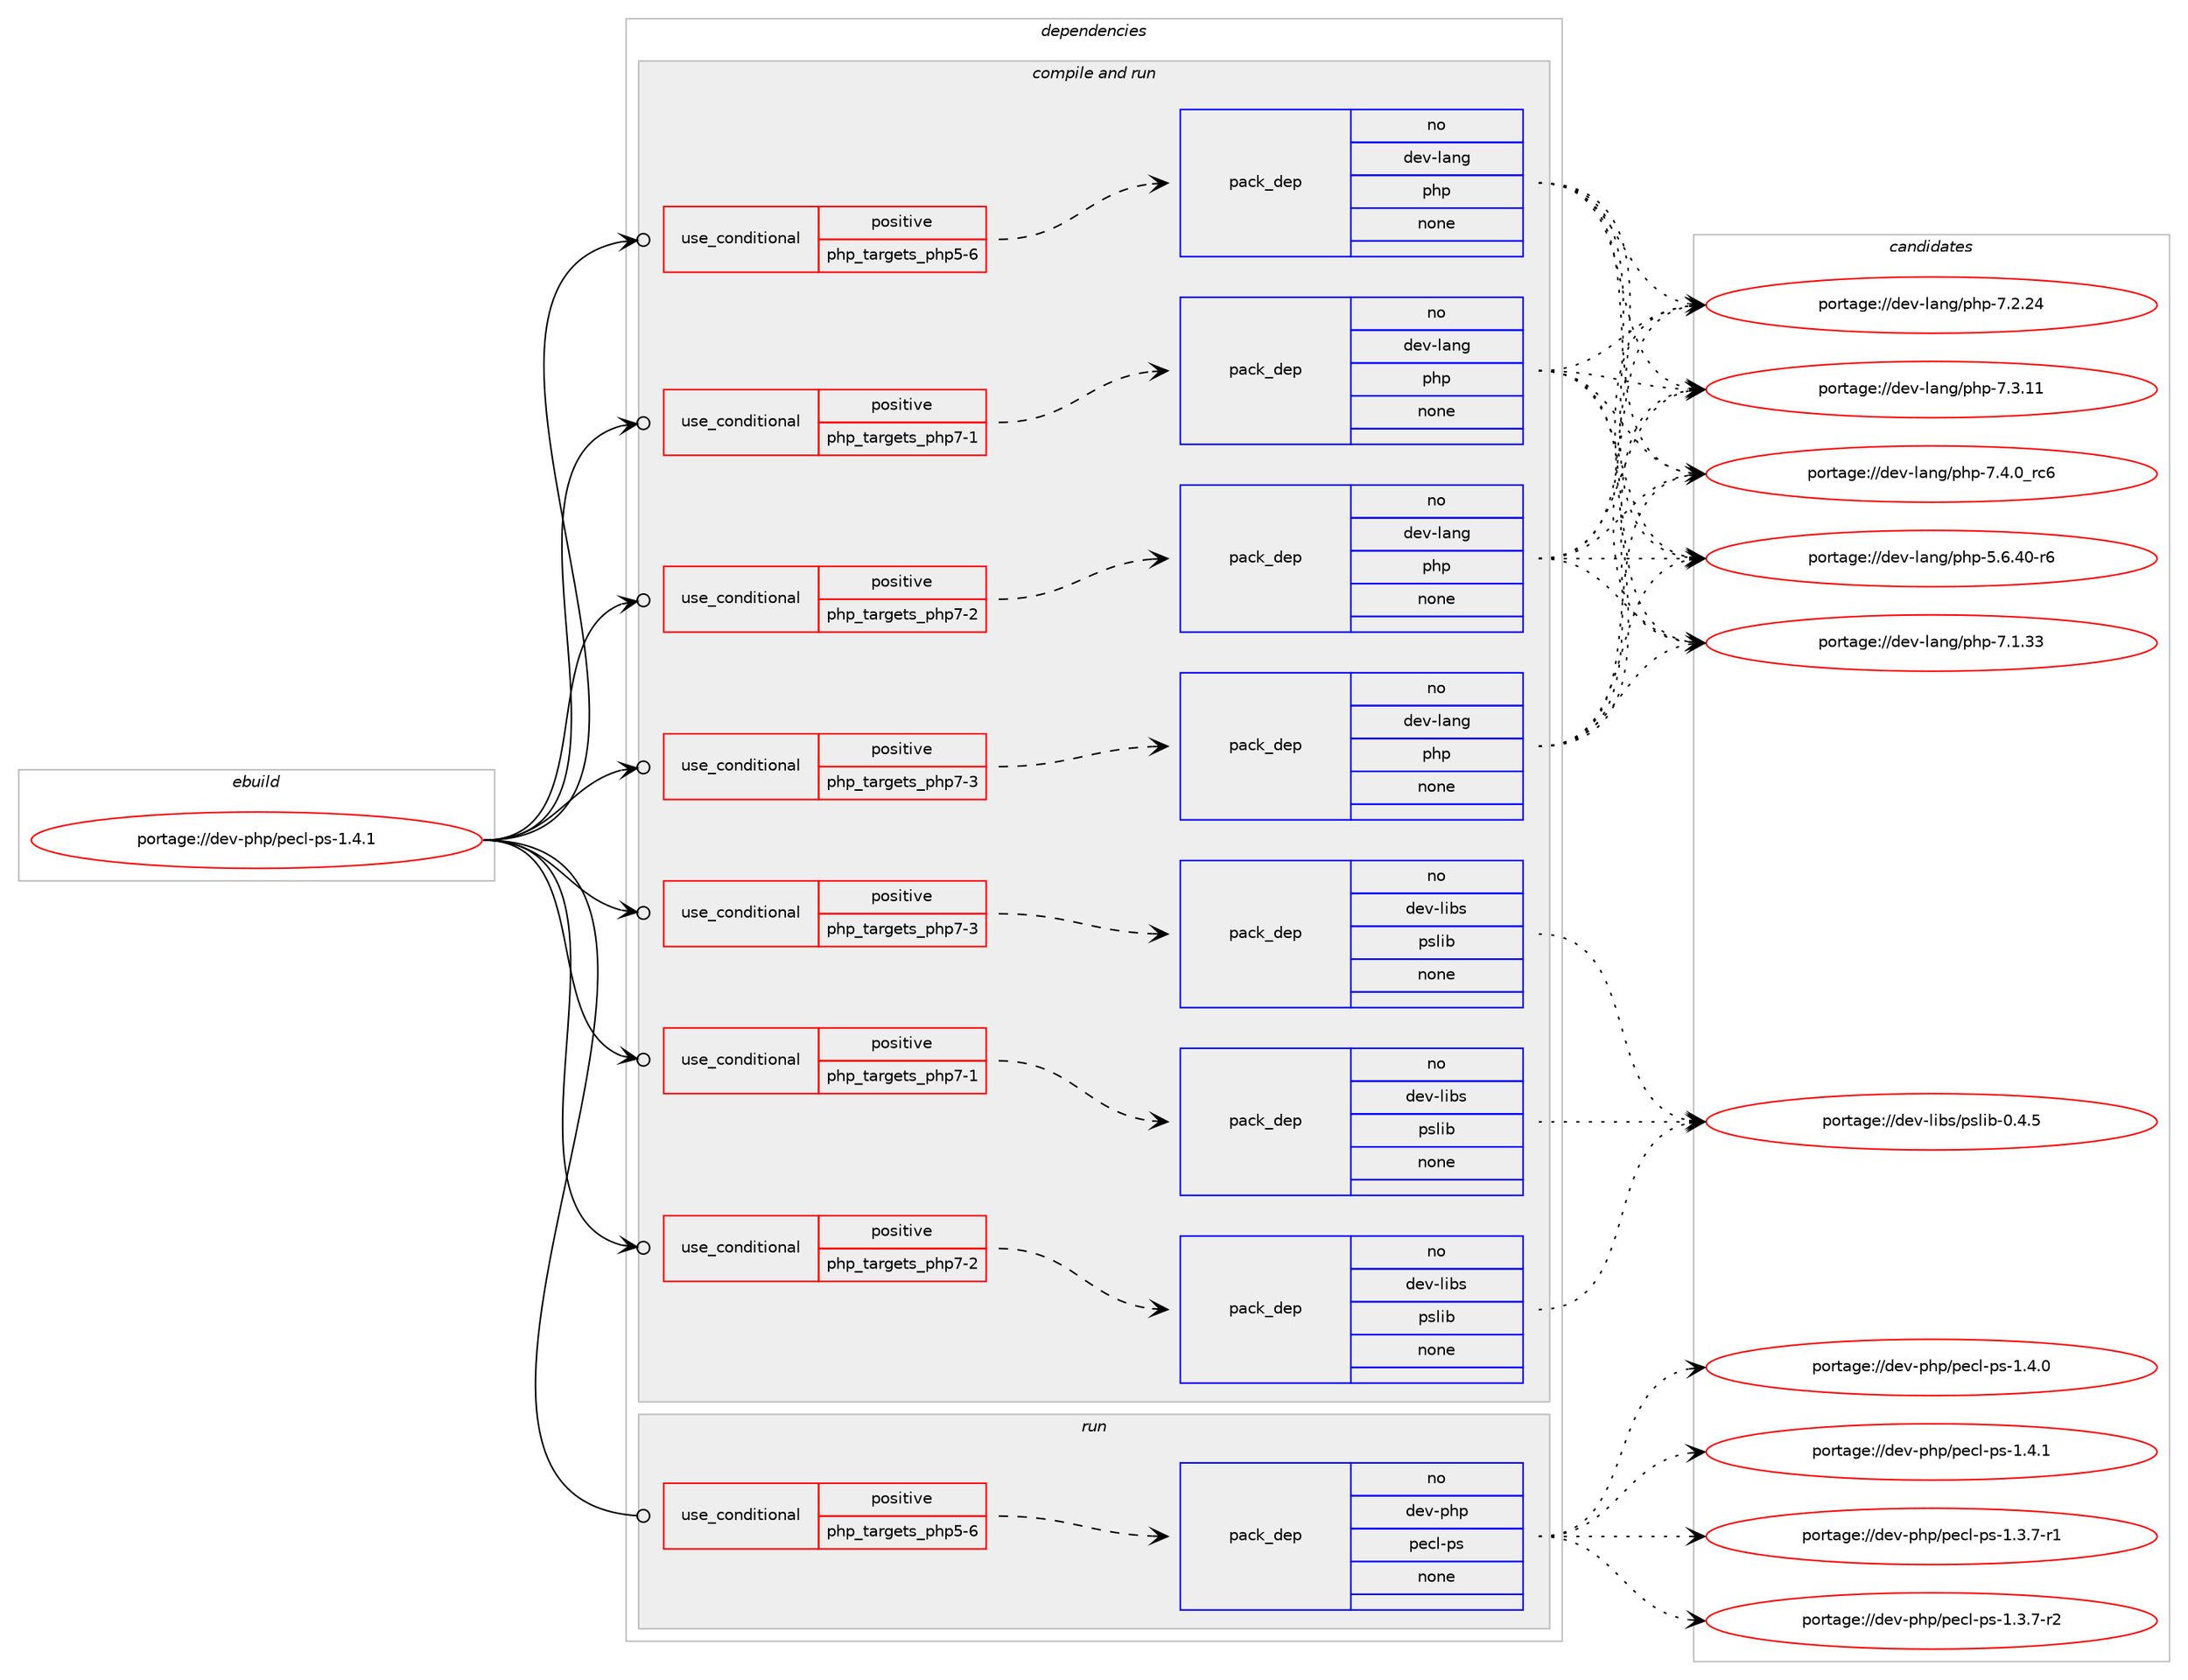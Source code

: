 digraph prolog {

# *************
# Graph options
# *************

newrank=true;
concentrate=true;
compound=true;
graph [rankdir=LR,fontname=Helvetica,fontsize=10,ranksep=1.5];#, ranksep=2.5, nodesep=0.2];
edge  [arrowhead=vee];
node  [fontname=Helvetica,fontsize=10];

# **********
# The ebuild
# **********

subgraph cluster_leftcol {
color=gray;
rank=same;
label=<<i>ebuild</i>>;
id [label="portage://dev-php/pecl-ps-1.4.1", color=red, width=4, href="../dev-php/pecl-ps-1.4.1.svg"];
}

# ****************
# The dependencies
# ****************

subgraph cluster_midcol {
color=gray;
label=<<i>dependencies</i>>;
subgraph cluster_compile {
fillcolor="#eeeeee";
style=filled;
label=<<i>compile</i>>;
}
subgraph cluster_compileandrun {
fillcolor="#eeeeee";
style=filled;
label=<<i>compile and run</i>>;
subgraph cond24445 {
dependency125896 [label=<<TABLE BORDER="0" CELLBORDER="1" CELLSPACING="0" CELLPADDING="4"><TR><TD ROWSPAN="3" CELLPADDING="10">use_conditional</TD></TR><TR><TD>positive</TD></TR><TR><TD>php_targets_php5-6</TD></TR></TABLE>>, shape=none, color=red];
subgraph pack98188 {
dependency125897 [label=<<TABLE BORDER="0" CELLBORDER="1" CELLSPACING="0" CELLPADDING="4" WIDTH="220"><TR><TD ROWSPAN="6" CELLPADDING="30">pack_dep</TD></TR><TR><TD WIDTH="110">no</TD></TR><TR><TD>dev-lang</TD></TR><TR><TD>php</TD></TR><TR><TD>none</TD></TR><TR><TD></TD></TR></TABLE>>, shape=none, color=blue];
}
dependency125896:e -> dependency125897:w [weight=20,style="dashed",arrowhead="vee"];
}
id:e -> dependency125896:w [weight=20,style="solid",arrowhead="odotvee"];
subgraph cond24446 {
dependency125898 [label=<<TABLE BORDER="0" CELLBORDER="1" CELLSPACING="0" CELLPADDING="4"><TR><TD ROWSPAN="3" CELLPADDING="10">use_conditional</TD></TR><TR><TD>positive</TD></TR><TR><TD>php_targets_php7-1</TD></TR></TABLE>>, shape=none, color=red];
subgraph pack98189 {
dependency125899 [label=<<TABLE BORDER="0" CELLBORDER="1" CELLSPACING="0" CELLPADDING="4" WIDTH="220"><TR><TD ROWSPAN="6" CELLPADDING="30">pack_dep</TD></TR><TR><TD WIDTH="110">no</TD></TR><TR><TD>dev-lang</TD></TR><TR><TD>php</TD></TR><TR><TD>none</TD></TR><TR><TD></TD></TR></TABLE>>, shape=none, color=blue];
}
dependency125898:e -> dependency125899:w [weight=20,style="dashed",arrowhead="vee"];
}
id:e -> dependency125898:w [weight=20,style="solid",arrowhead="odotvee"];
subgraph cond24447 {
dependency125900 [label=<<TABLE BORDER="0" CELLBORDER="1" CELLSPACING="0" CELLPADDING="4"><TR><TD ROWSPAN="3" CELLPADDING="10">use_conditional</TD></TR><TR><TD>positive</TD></TR><TR><TD>php_targets_php7-1</TD></TR></TABLE>>, shape=none, color=red];
subgraph pack98190 {
dependency125901 [label=<<TABLE BORDER="0" CELLBORDER="1" CELLSPACING="0" CELLPADDING="4" WIDTH="220"><TR><TD ROWSPAN="6" CELLPADDING="30">pack_dep</TD></TR><TR><TD WIDTH="110">no</TD></TR><TR><TD>dev-libs</TD></TR><TR><TD>pslib</TD></TR><TR><TD>none</TD></TR><TR><TD></TD></TR></TABLE>>, shape=none, color=blue];
}
dependency125900:e -> dependency125901:w [weight=20,style="dashed",arrowhead="vee"];
}
id:e -> dependency125900:w [weight=20,style="solid",arrowhead="odotvee"];
subgraph cond24448 {
dependency125902 [label=<<TABLE BORDER="0" CELLBORDER="1" CELLSPACING="0" CELLPADDING="4"><TR><TD ROWSPAN="3" CELLPADDING="10">use_conditional</TD></TR><TR><TD>positive</TD></TR><TR><TD>php_targets_php7-2</TD></TR></TABLE>>, shape=none, color=red];
subgraph pack98191 {
dependency125903 [label=<<TABLE BORDER="0" CELLBORDER="1" CELLSPACING="0" CELLPADDING="4" WIDTH="220"><TR><TD ROWSPAN="6" CELLPADDING="30">pack_dep</TD></TR><TR><TD WIDTH="110">no</TD></TR><TR><TD>dev-lang</TD></TR><TR><TD>php</TD></TR><TR><TD>none</TD></TR><TR><TD></TD></TR></TABLE>>, shape=none, color=blue];
}
dependency125902:e -> dependency125903:w [weight=20,style="dashed",arrowhead="vee"];
}
id:e -> dependency125902:w [weight=20,style="solid",arrowhead="odotvee"];
subgraph cond24449 {
dependency125904 [label=<<TABLE BORDER="0" CELLBORDER="1" CELLSPACING="0" CELLPADDING="4"><TR><TD ROWSPAN="3" CELLPADDING="10">use_conditional</TD></TR><TR><TD>positive</TD></TR><TR><TD>php_targets_php7-2</TD></TR></TABLE>>, shape=none, color=red];
subgraph pack98192 {
dependency125905 [label=<<TABLE BORDER="0" CELLBORDER="1" CELLSPACING="0" CELLPADDING="4" WIDTH="220"><TR><TD ROWSPAN="6" CELLPADDING="30">pack_dep</TD></TR><TR><TD WIDTH="110">no</TD></TR><TR><TD>dev-libs</TD></TR><TR><TD>pslib</TD></TR><TR><TD>none</TD></TR><TR><TD></TD></TR></TABLE>>, shape=none, color=blue];
}
dependency125904:e -> dependency125905:w [weight=20,style="dashed",arrowhead="vee"];
}
id:e -> dependency125904:w [weight=20,style="solid",arrowhead="odotvee"];
subgraph cond24450 {
dependency125906 [label=<<TABLE BORDER="0" CELLBORDER="1" CELLSPACING="0" CELLPADDING="4"><TR><TD ROWSPAN="3" CELLPADDING="10">use_conditional</TD></TR><TR><TD>positive</TD></TR><TR><TD>php_targets_php7-3</TD></TR></TABLE>>, shape=none, color=red];
subgraph pack98193 {
dependency125907 [label=<<TABLE BORDER="0" CELLBORDER="1" CELLSPACING="0" CELLPADDING="4" WIDTH="220"><TR><TD ROWSPAN="6" CELLPADDING="30">pack_dep</TD></TR><TR><TD WIDTH="110">no</TD></TR><TR><TD>dev-lang</TD></TR><TR><TD>php</TD></TR><TR><TD>none</TD></TR><TR><TD></TD></TR></TABLE>>, shape=none, color=blue];
}
dependency125906:e -> dependency125907:w [weight=20,style="dashed",arrowhead="vee"];
}
id:e -> dependency125906:w [weight=20,style="solid",arrowhead="odotvee"];
subgraph cond24451 {
dependency125908 [label=<<TABLE BORDER="0" CELLBORDER="1" CELLSPACING="0" CELLPADDING="4"><TR><TD ROWSPAN="3" CELLPADDING="10">use_conditional</TD></TR><TR><TD>positive</TD></TR><TR><TD>php_targets_php7-3</TD></TR></TABLE>>, shape=none, color=red];
subgraph pack98194 {
dependency125909 [label=<<TABLE BORDER="0" CELLBORDER="1" CELLSPACING="0" CELLPADDING="4" WIDTH="220"><TR><TD ROWSPAN="6" CELLPADDING="30">pack_dep</TD></TR><TR><TD WIDTH="110">no</TD></TR><TR><TD>dev-libs</TD></TR><TR><TD>pslib</TD></TR><TR><TD>none</TD></TR><TR><TD></TD></TR></TABLE>>, shape=none, color=blue];
}
dependency125908:e -> dependency125909:w [weight=20,style="dashed",arrowhead="vee"];
}
id:e -> dependency125908:w [weight=20,style="solid",arrowhead="odotvee"];
}
subgraph cluster_run {
fillcolor="#eeeeee";
style=filled;
label=<<i>run</i>>;
subgraph cond24452 {
dependency125910 [label=<<TABLE BORDER="0" CELLBORDER="1" CELLSPACING="0" CELLPADDING="4"><TR><TD ROWSPAN="3" CELLPADDING="10">use_conditional</TD></TR><TR><TD>positive</TD></TR><TR><TD>php_targets_php5-6</TD></TR></TABLE>>, shape=none, color=red];
subgraph pack98195 {
dependency125911 [label=<<TABLE BORDER="0" CELLBORDER="1" CELLSPACING="0" CELLPADDING="4" WIDTH="220"><TR><TD ROWSPAN="6" CELLPADDING="30">pack_dep</TD></TR><TR><TD WIDTH="110">no</TD></TR><TR><TD>dev-php</TD></TR><TR><TD>pecl-ps</TD></TR><TR><TD>none</TD></TR><TR><TD></TD></TR></TABLE>>, shape=none, color=blue];
}
dependency125910:e -> dependency125911:w [weight=20,style="dashed",arrowhead="vee"];
}
id:e -> dependency125910:w [weight=20,style="solid",arrowhead="odot"];
}
}

# **************
# The candidates
# **************

subgraph cluster_choices {
rank=same;
color=gray;
label=<<i>candidates</i>>;

subgraph choice98188 {
color=black;
nodesep=1;
choiceportage100101118451089711010347112104112455346544652484511454 [label="portage://dev-lang/php-5.6.40-r6", color=red, width=4,href="../dev-lang/php-5.6.40-r6.svg"];
choiceportage10010111845108971101034711210411245554649465151 [label="portage://dev-lang/php-7.1.33", color=red, width=4,href="../dev-lang/php-7.1.33.svg"];
choiceportage10010111845108971101034711210411245554650465052 [label="portage://dev-lang/php-7.2.24", color=red, width=4,href="../dev-lang/php-7.2.24.svg"];
choiceportage10010111845108971101034711210411245554651464949 [label="portage://dev-lang/php-7.3.11", color=red, width=4,href="../dev-lang/php-7.3.11.svg"];
choiceportage100101118451089711010347112104112455546524648951149954 [label="portage://dev-lang/php-7.4.0_rc6", color=red, width=4,href="../dev-lang/php-7.4.0_rc6.svg"];
dependency125897:e -> choiceportage100101118451089711010347112104112455346544652484511454:w [style=dotted,weight="100"];
dependency125897:e -> choiceportage10010111845108971101034711210411245554649465151:w [style=dotted,weight="100"];
dependency125897:e -> choiceportage10010111845108971101034711210411245554650465052:w [style=dotted,weight="100"];
dependency125897:e -> choiceportage10010111845108971101034711210411245554651464949:w [style=dotted,weight="100"];
dependency125897:e -> choiceportage100101118451089711010347112104112455546524648951149954:w [style=dotted,weight="100"];
}
subgraph choice98189 {
color=black;
nodesep=1;
choiceportage100101118451089711010347112104112455346544652484511454 [label="portage://dev-lang/php-5.6.40-r6", color=red, width=4,href="../dev-lang/php-5.6.40-r6.svg"];
choiceportage10010111845108971101034711210411245554649465151 [label="portage://dev-lang/php-7.1.33", color=red, width=4,href="../dev-lang/php-7.1.33.svg"];
choiceportage10010111845108971101034711210411245554650465052 [label="portage://dev-lang/php-7.2.24", color=red, width=4,href="../dev-lang/php-7.2.24.svg"];
choiceportage10010111845108971101034711210411245554651464949 [label="portage://dev-lang/php-7.3.11", color=red, width=4,href="../dev-lang/php-7.3.11.svg"];
choiceportage100101118451089711010347112104112455546524648951149954 [label="portage://dev-lang/php-7.4.0_rc6", color=red, width=4,href="../dev-lang/php-7.4.0_rc6.svg"];
dependency125899:e -> choiceportage100101118451089711010347112104112455346544652484511454:w [style=dotted,weight="100"];
dependency125899:e -> choiceportage10010111845108971101034711210411245554649465151:w [style=dotted,weight="100"];
dependency125899:e -> choiceportage10010111845108971101034711210411245554650465052:w [style=dotted,weight="100"];
dependency125899:e -> choiceportage10010111845108971101034711210411245554651464949:w [style=dotted,weight="100"];
dependency125899:e -> choiceportage100101118451089711010347112104112455546524648951149954:w [style=dotted,weight="100"];
}
subgraph choice98190 {
color=black;
nodesep=1;
choiceportage10010111845108105981154711211510810598454846524653 [label="portage://dev-libs/pslib-0.4.5", color=red, width=4,href="../dev-libs/pslib-0.4.5.svg"];
dependency125901:e -> choiceportage10010111845108105981154711211510810598454846524653:w [style=dotted,weight="100"];
}
subgraph choice98191 {
color=black;
nodesep=1;
choiceportage100101118451089711010347112104112455346544652484511454 [label="portage://dev-lang/php-5.6.40-r6", color=red, width=4,href="../dev-lang/php-5.6.40-r6.svg"];
choiceportage10010111845108971101034711210411245554649465151 [label="portage://dev-lang/php-7.1.33", color=red, width=4,href="../dev-lang/php-7.1.33.svg"];
choiceportage10010111845108971101034711210411245554650465052 [label="portage://dev-lang/php-7.2.24", color=red, width=4,href="../dev-lang/php-7.2.24.svg"];
choiceportage10010111845108971101034711210411245554651464949 [label="portage://dev-lang/php-7.3.11", color=red, width=4,href="../dev-lang/php-7.3.11.svg"];
choiceportage100101118451089711010347112104112455546524648951149954 [label="portage://dev-lang/php-7.4.0_rc6", color=red, width=4,href="../dev-lang/php-7.4.0_rc6.svg"];
dependency125903:e -> choiceportage100101118451089711010347112104112455346544652484511454:w [style=dotted,weight="100"];
dependency125903:e -> choiceportage10010111845108971101034711210411245554649465151:w [style=dotted,weight="100"];
dependency125903:e -> choiceportage10010111845108971101034711210411245554650465052:w [style=dotted,weight="100"];
dependency125903:e -> choiceportage10010111845108971101034711210411245554651464949:w [style=dotted,weight="100"];
dependency125903:e -> choiceportage100101118451089711010347112104112455546524648951149954:w [style=dotted,weight="100"];
}
subgraph choice98192 {
color=black;
nodesep=1;
choiceportage10010111845108105981154711211510810598454846524653 [label="portage://dev-libs/pslib-0.4.5", color=red, width=4,href="../dev-libs/pslib-0.4.5.svg"];
dependency125905:e -> choiceportage10010111845108105981154711211510810598454846524653:w [style=dotted,weight="100"];
}
subgraph choice98193 {
color=black;
nodesep=1;
choiceportage100101118451089711010347112104112455346544652484511454 [label="portage://dev-lang/php-5.6.40-r6", color=red, width=4,href="../dev-lang/php-5.6.40-r6.svg"];
choiceportage10010111845108971101034711210411245554649465151 [label="portage://dev-lang/php-7.1.33", color=red, width=4,href="../dev-lang/php-7.1.33.svg"];
choiceportage10010111845108971101034711210411245554650465052 [label="portage://dev-lang/php-7.2.24", color=red, width=4,href="../dev-lang/php-7.2.24.svg"];
choiceportage10010111845108971101034711210411245554651464949 [label="portage://dev-lang/php-7.3.11", color=red, width=4,href="../dev-lang/php-7.3.11.svg"];
choiceportage100101118451089711010347112104112455546524648951149954 [label="portage://dev-lang/php-7.4.0_rc6", color=red, width=4,href="../dev-lang/php-7.4.0_rc6.svg"];
dependency125907:e -> choiceportage100101118451089711010347112104112455346544652484511454:w [style=dotted,weight="100"];
dependency125907:e -> choiceportage10010111845108971101034711210411245554649465151:w [style=dotted,weight="100"];
dependency125907:e -> choiceportage10010111845108971101034711210411245554650465052:w [style=dotted,weight="100"];
dependency125907:e -> choiceportage10010111845108971101034711210411245554651464949:w [style=dotted,weight="100"];
dependency125907:e -> choiceportage100101118451089711010347112104112455546524648951149954:w [style=dotted,weight="100"];
}
subgraph choice98194 {
color=black;
nodesep=1;
choiceportage10010111845108105981154711211510810598454846524653 [label="portage://dev-libs/pslib-0.4.5", color=red, width=4,href="../dev-libs/pslib-0.4.5.svg"];
dependency125909:e -> choiceportage10010111845108105981154711211510810598454846524653:w [style=dotted,weight="100"];
}
subgraph choice98195 {
color=black;
nodesep=1;
choiceportage100101118451121041124711210199108451121154549465146554511449 [label="portage://dev-php/pecl-ps-1.3.7-r1", color=red, width=4,href="../dev-php/pecl-ps-1.3.7-r1.svg"];
choiceportage100101118451121041124711210199108451121154549465146554511450 [label="portage://dev-php/pecl-ps-1.3.7-r2", color=red, width=4,href="../dev-php/pecl-ps-1.3.7-r2.svg"];
choiceportage10010111845112104112471121019910845112115454946524648 [label="portage://dev-php/pecl-ps-1.4.0", color=red, width=4,href="../dev-php/pecl-ps-1.4.0.svg"];
choiceportage10010111845112104112471121019910845112115454946524649 [label="portage://dev-php/pecl-ps-1.4.1", color=red, width=4,href="../dev-php/pecl-ps-1.4.1.svg"];
dependency125911:e -> choiceportage100101118451121041124711210199108451121154549465146554511449:w [style=dotted,weight="100"];
dependency125911:e -> choiceportage100101118451121041124711210199108451121154549465146554511450:w [style=dotted,weight="100"];
dependency125911:e -> choiceportage10010111845112104112471121019910845112115454946524648:w [style=dotted,weight="100"];
dependency125911:e -> choiceportage10010111845112104112471121019910845112115454946524649:w [style=dotted,weight="100"];
}
}

}
